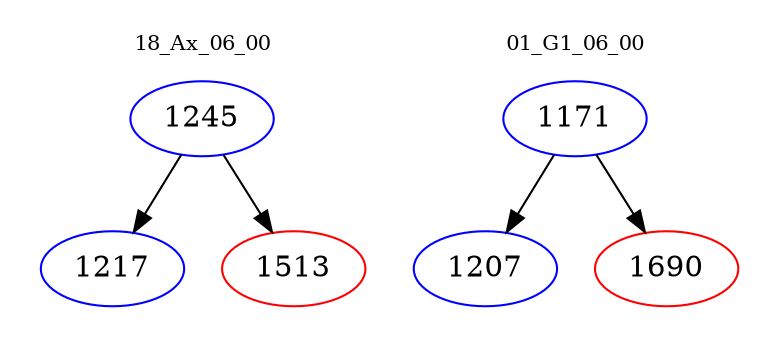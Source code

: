 digraph{
subgraph cluster_0 {
color = white
label = "18_Ax_06_00";
fontsize=10;
T0_1245 [label="1245", color="blue"]
T0_1245 -> T0_1217 [color="black"]
T0_1217 [label="1217", color="blue"]
T0_1245 -> T0_1513 [color="black"]
T0_1513 [label="1513", color="red"]
}
subgraph cluster_1 {
color = white
label = "01_G1_06_00";
fontsize=10;
T1_1171 [label="1171", color="blue"]
T1_1171 -> T1_1207 [color="black"]
T1_1207 [label="1207", color="blue"]
T1_1171 -> T1_1690 [color="black"]
T1_1690 [label="1690", color="red"]
}
}
